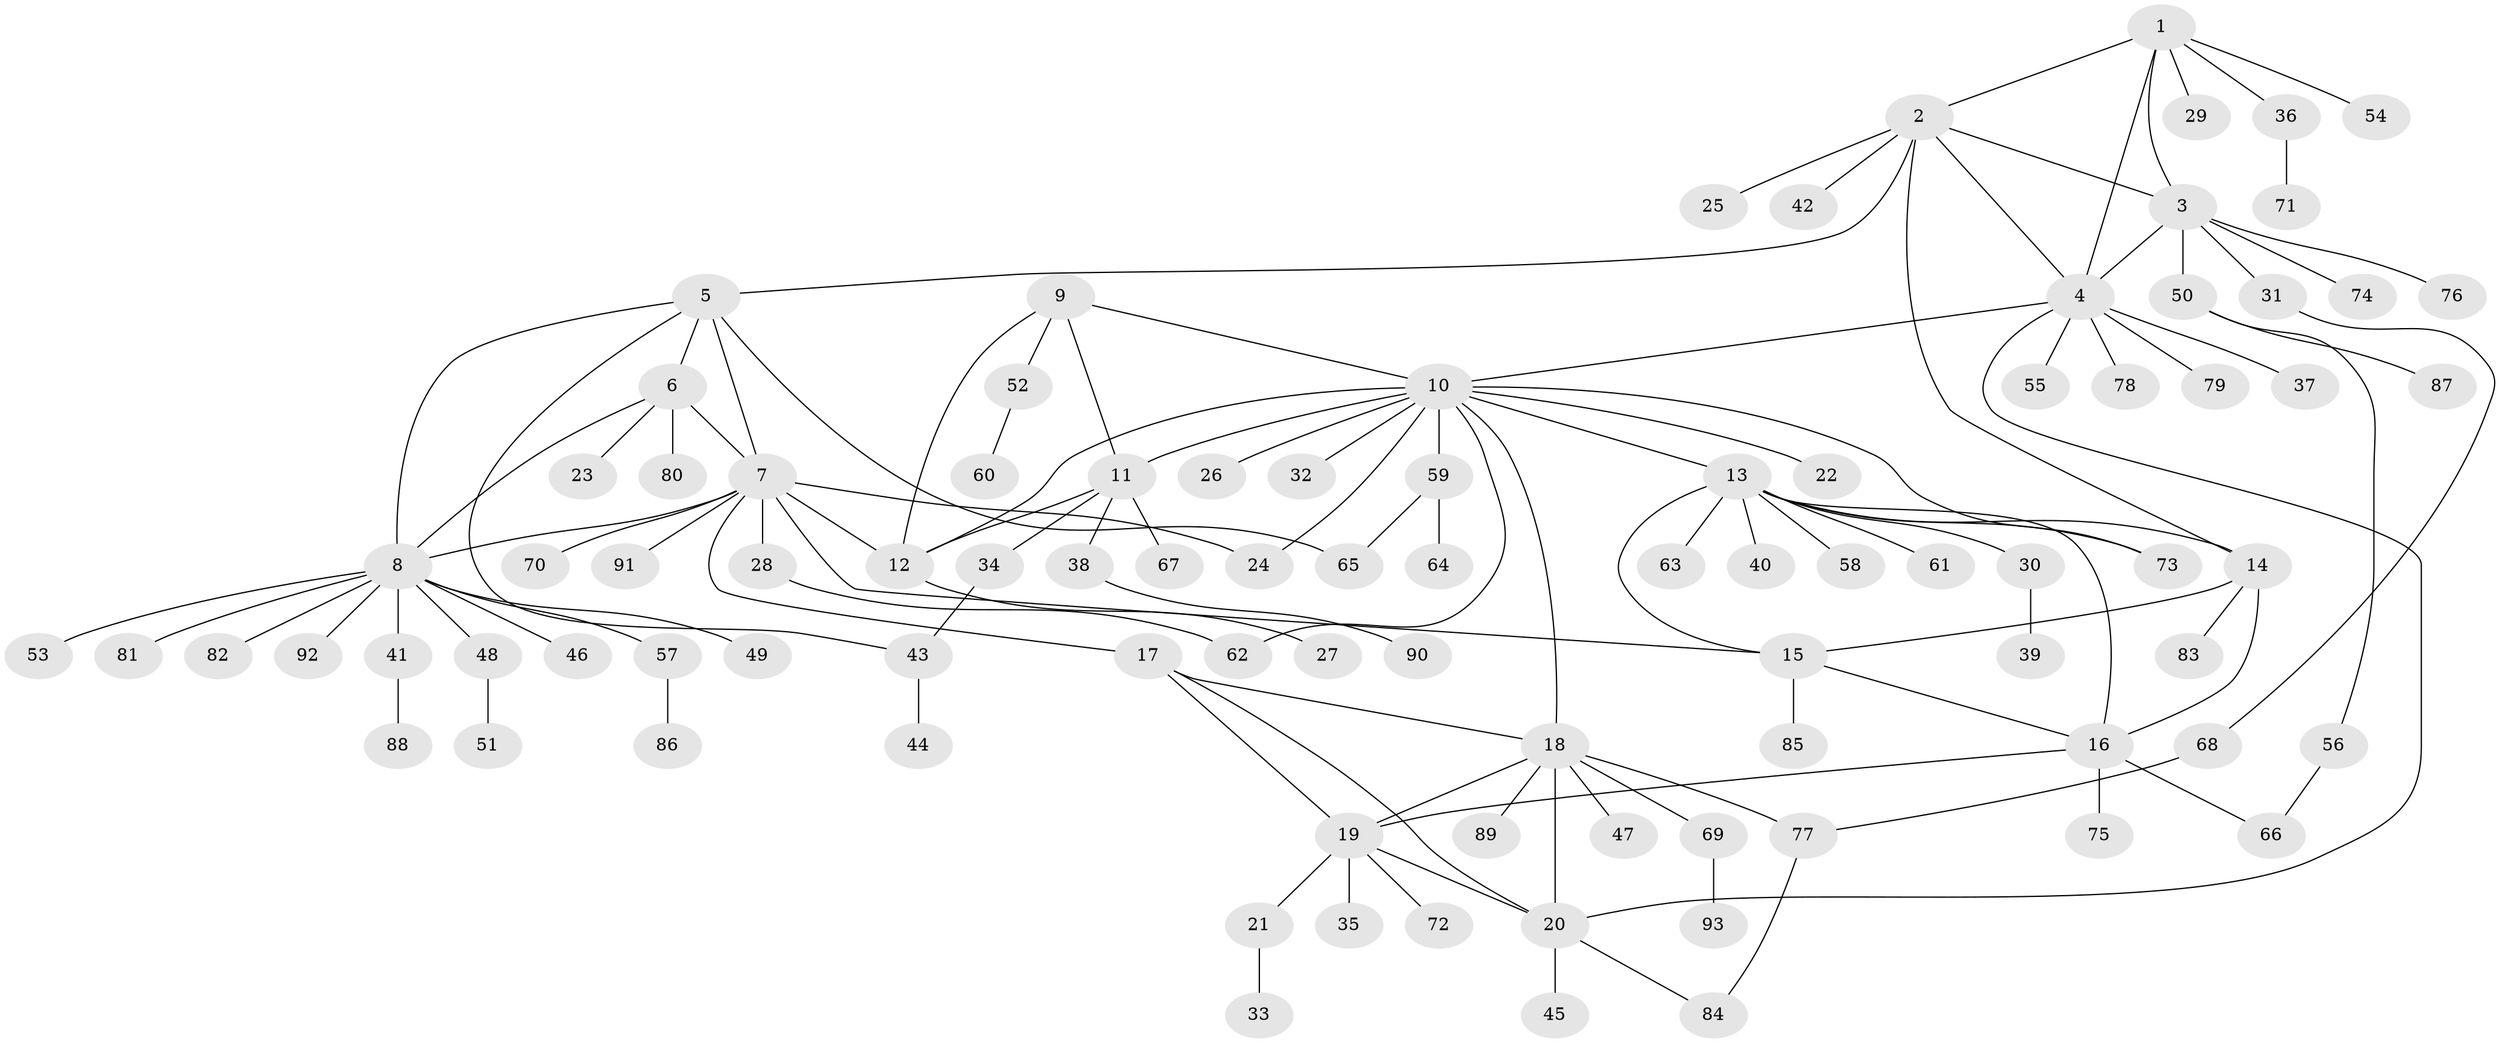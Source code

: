 // Generated by graph-tools (version 1.1) at 2025/11/02/27/25 16:11:32]
// undirected, 93 vertices, 121 edges
graph export_dot {
graph [start="1"]
  node [color=gray90,style=filled];
  1;
  2;
  3;
  4;
  5;
  6;
  7;
  8;
  9;
  10;
  11;
  12;
  13;
  14;
  15;
  16;
  17;
  18;
  19;
  20;
  21;
  22;
  23;
  24;
  25;
  26;
  27;
  28;
  29;
  30;
  31;
  32;
  33;
  34;
  35;
  36;
  37;
  38;
  39;
  40;
  41;
  42;
  43;
  44;
  45;
  46;
  47;
  48;
  49;
  50;
  51;
  52;
  53;
  54;
  55;
  56;
  57;
  58;
  59;
  60;
  61;
  62;
  63;
  64;
  65;
  66;
  67;
  68;
  69;
  70;
  71;
  72;
  73;
  74;
  75;
  76;
  77;
  78;
  79;
  80;
  81;
  82;
  83;
  84;
  85;
  86;
  87;
  88;
  89;
  90;
  91;
  92;
  93;
  1 -- 2;
  1 -- 3;
  1 -- 4;
  1 -- 29;
  1 -- 36;
  1 -- 54;
  2 -- 3;
  2 -- 4;
  2 -- 5;
  2 -- 14;
  2 -- 25;
  2 -- 42;
  3 -- 4;
  3 -- 31;
  3 -- 50;
  3 -- 74;
  3 -- 76;
  4 -- 10;
  4 -- 20;
  4 -- 37;
  4 -- 55;
  4 -- 78;
  4 -- 79;
  5 -- 6;
  5 -- 7;
  5 -- 8;
  5 -- 43;
  5 -- 65;
  6 -- 7;
  6 -- 8;
  6 -- 23;
  6 -- 80;
  7 -- 8;
  7 -- 12;
  7 -- 15;
  7 -- 17;
  7 -- 24;
  7 -- 28;
  7 -- 70;
  7 -- 91;
  8 -- 41;
  8 -- 46;
  8 -- 48;
  8 -- 49;
  8 -- 53;
  8 -- 57;
  8 -- 81;
  8 -- 82;
  8 -- 92;
  9 -- 10;
  9 -- 11;
  9 -- 12;
  9 -- 52;
  10 -- 11;
  10 -- 12;
  10 -- 13;
  10 -- 18;
  10 -- 22;
  10 -- 24;
  10 -- 26;
  10 -- 32;
  10 -- 59;
  10 -- 62;
  10 -- 73;
  11 -- 12;
  11 -- 34;
  11 -- 38;
  11 -- 67;
  12 -- 27;
  13 -- 14;
  13 -- 15;
  13 -- 16;
  13 -- 30;
  13 -- 40;
  13 -- 58;
  13 -- 61;
  13 -- 63;
  13 -- 73;
  14 -- 15;
  14 -- 16;
  14 -- 83;
  15 -- 16;
  15 -- 85;
  16 -- 19;
  16 -- 66;
  16 -- 75;
  17 -- 18;
  17 -- 19;
  17 -- 20;
  18 -- 19;
  18 -- 20;
  18 -- 47;
  18 -- 69;
  18 -- 77;
  18 -- 89;
  19 -- 20;
  19 -- 21;
  19 -- 35;
  19 -- 72;
  20 -- 45;
  20 -- 84;
  21 -- 33;
  28 -- 62;
  30 -- 39;
  31 -- 68;
  34 -- 43;
  36 -- 71;
  38 -- 90;
  41 -- 88;
  43 -- 44;
  48 -- 51;
  50 -- 56;
  50 -- 87;
  52 -- 60;
  56 -- 66;
  57 -- 86;
  59 -- 64;
  59 -- 65;
  68 -- 77;
  69 -- 93;
  77 -- 84;
}
